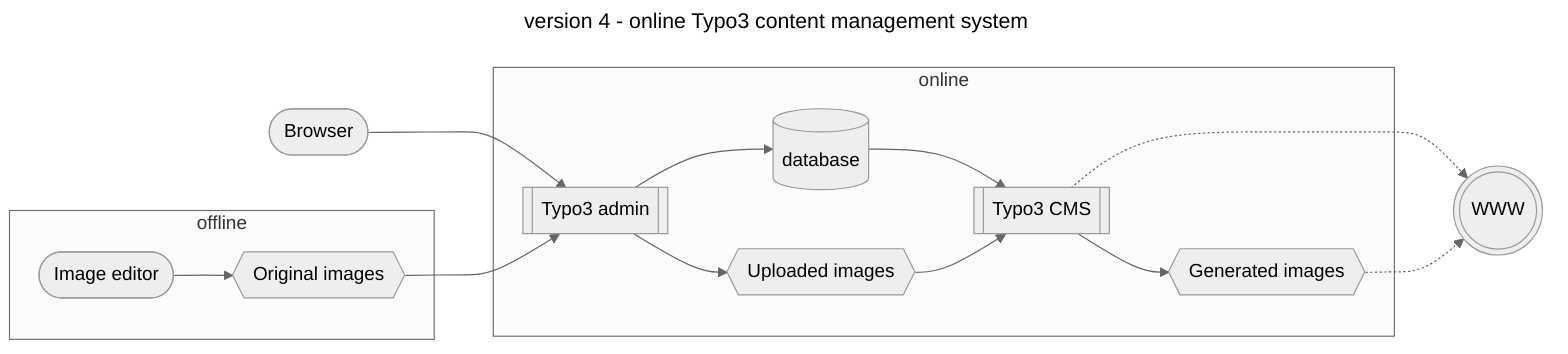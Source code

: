 ---
title: version 4 - online Typo3 content management system
---

%%{ init: {'theme': 'neutral'} }%%
graph LR

subgraph offline
    gimp([Image editor]) --> source{{Original images}}
end

subgraph online
    database[(database)]
    images{{Uploaded images}}
    editor[[Typo3 admin]]
    cms[[Typo3 CMS]]
    generated{{Generated images}}
end

editor --> database
editor --> images

database --> cms
images --> cms
cms --> generated

adminbrowser([Browser]) --> editor
source --> editor

cms -.-> browser(((WWW)))
generated -.-> browser